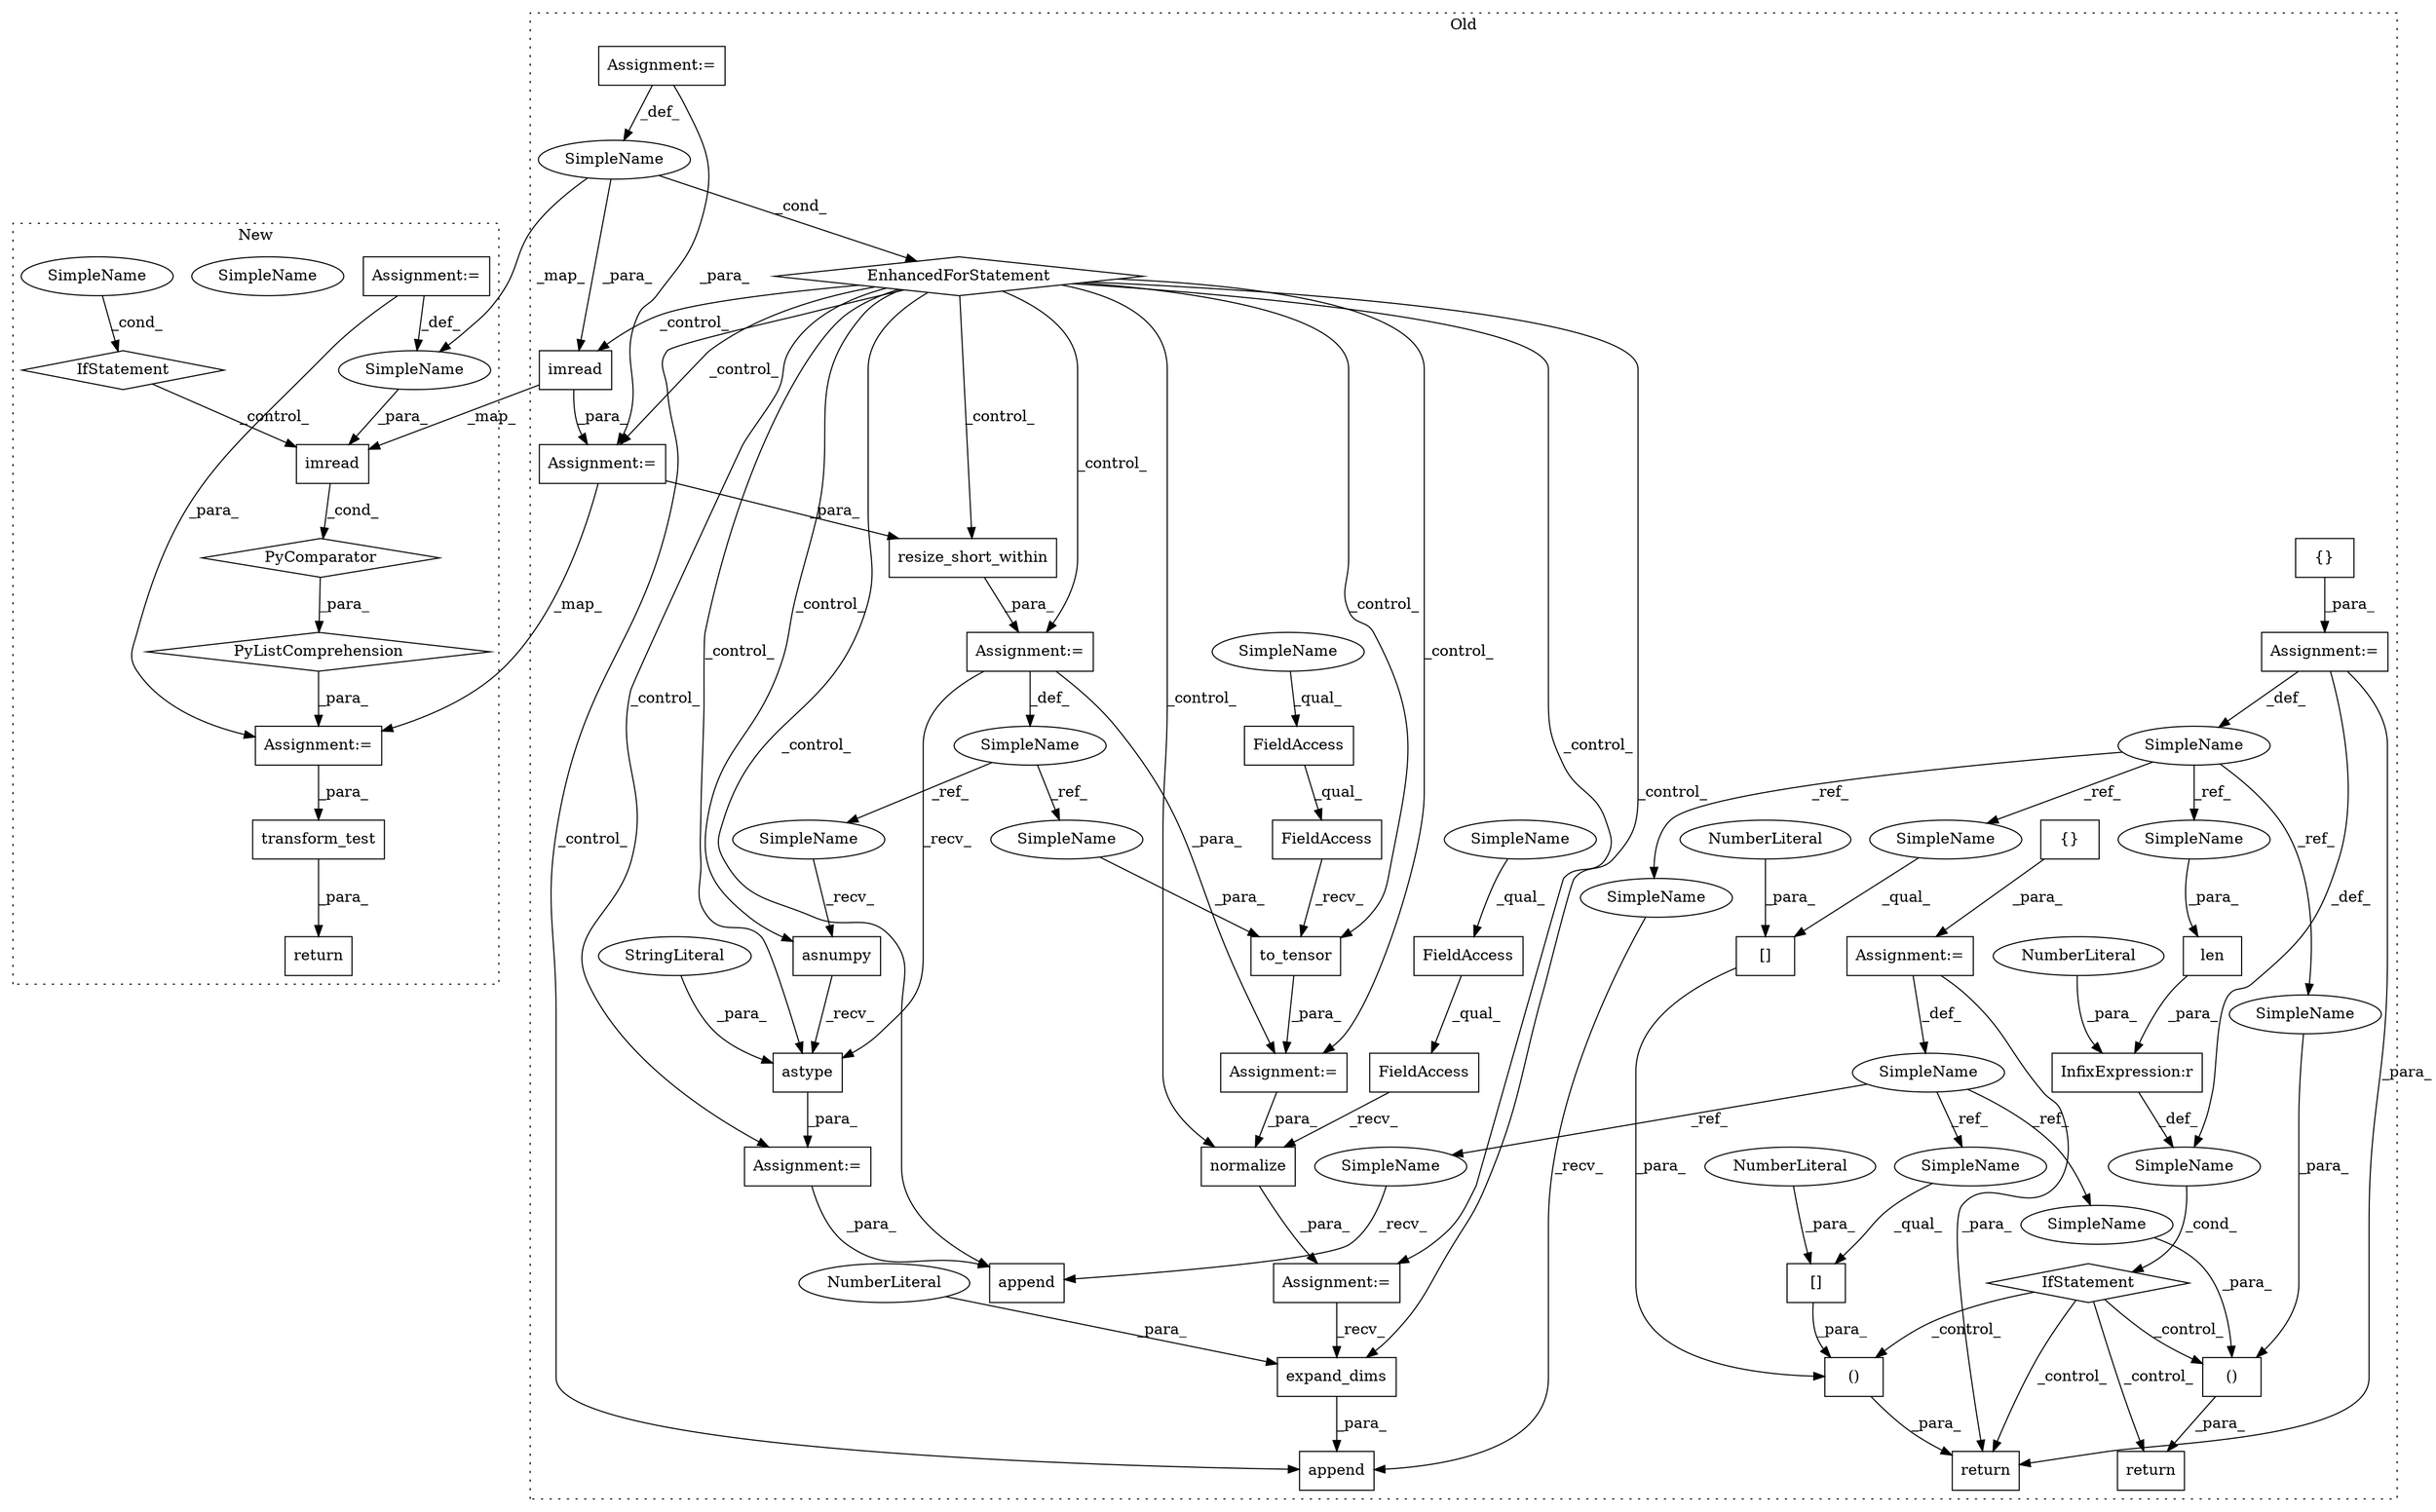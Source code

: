 digraph G {
subgraph cluster0 {
1 [label="return" a="41" s="1118" l="12" shape="box"];
3 [label="()" a="106" s="1130" l="25" shape="box"];
4 [label="{}" a="4" s="638" l="2" shape="box"];
5 [label="()" a="106" s="1074" l="31" shape="box"];
6 [label="{}" a="4" s="615" l="2" shape="box"];
7 [label="[]" a="2" s="1097,1104" l="6,1" shape="box"];
8 [label="NumberLiteral" a="34" s="1103" l="1" shape="ellipse"];
9 [label="[]" a="2" s="1074,1083" l="8,1" shape="box"];
11 [label="NumberLiteral" a="34" s="1082" l="1" shape="ellipse"];
12 [label="InfixExpression:r" a="27" s="1045" l="4" shape="box"];
13 [label="NumberLiteral" a="34" s="1049" l="1" shape="ellipse"];
14 [label="len" a="32" s="1033,1044" l="4,1" shape="box"];
15 [label="IfStatement" a="25" s="1029,1050" l="4,2" shape="diamond"];
16 [label="SimpleName" a="42" s="" l="" shape="ellipse"];
17 [label="SimpleName" a="42" s="623" l="5" shape="ellipse"];
18 [label="SimpleName" a="42" s="598" l="7" shape="ellipse"];
19 [label="Assignment:=" a="7" s="628" l="1" shape="box"];
22 [label="Assignment:=" a="7" s="605" l="1" shape="box"];
24 [label="append" a="32" s="1001,1016" l="7,1" shape="box"];
25 [label="SimpleName" a="42" s="703" l="1" shape="ellipse"];
27 [label="append" a="32" s="961,986" l="7,1" shape="box"];
28 [label="asnumpy" a="32" s="829" l="9" shape="box"];
29 [label="SimpleName" a="42" s="759" l="3" shape="ellipse"];
30 [label="to_tensor" a="32" s="881,894" l="10,1" shape="box"];
31 [label="expand_dims" a="32" s="972,985" l="12,1" shape="box"];
32 [label="NumberLiteral" a="34" s="984" l="1" shape="ellipse"];
33 [label="resize_short_within" a="32" s="769,807" l="20,1" shape="box"];
34 [label="EnhancedForStatement" a="70" s="646,716" l="53,2" shape="diamond"];
35 [label="FieldAccess" a="22" s="866" l="14" shape="box"];
36 [label="FieldAccess" a="22" s="866" l="8" shape="box"];
37 [label="FieldAccess" a="22" s="907" l="8" shape="box"];
38 [label="FieldAccess" a="22" s="907" l="14" shape="box"];
39 [label="normalize" a="32" s="922,944" l="10,1" shape="box"];
40 [label="astype" a="32" s="839,853" l="7,1" shape="box"];
41 [label="Assignment:=" a="7" s="824" l="1" shape="box"];
43 [label="imread" a="32" s="742,750" l="7,1" shape="box"];
46 [label="Assignment:=" a="7" s="906" l="1" shape="box"];
47 [label="Assignment:=" a="7" s="762" l="1" shape="box"];
48 [label="Assignment:=" a="7" s="646,716" l="53,2" shape="box"];
49 [label="Assignment:=" a="7" s="865" l="1" shape="box"];
50 [label="StringLiteral" a="45" s="846" l="7" shape="ellipse"];
51 [label="return" a="41" s="1060" l="14" shape="box"];
52 [label="Assignment:=" a="7" s="729" l="1" shape="box"];
55 [label="SimpleName" a="42" s="866" l="5" shape="ellipse"];
56 [label="SimpleName" a="42" s="907" l="5" shape="ellipse"];
57 [label="SimpleName" a="42" s="891" l="3" shape="ellipse"];
58 [label="SimpleName" a="42" s="825" l="3" shape="ellipse"];
59 [label="SimpleName" a="42" s="1074" l="7" shape="ellipse"];
60 [label="SimpleName" a="42" s="1130" l="7" shape="ellipse"];
61 [label="SimpleName" a="42" s="953" l="7" shape="ellipse"];
62 [label="SimpleName" a="42" s="1037" l="7" shape="ellipse"];
63 [label="SimpleName" a="42" s="1097" l="5" shape="ellipse"];
64 [label="SimpleName" a="42" s="1150" l="5" shape="ellipse"];
65 [label="SimpleName" a="42" s="995" l="5" shape="ellipse"];
label = "Old";
style="dotted";
}
subgraph cluster1 {
2 [label="transform_test" a="32" s="1650,1693" l="15,1" shape="box"];
10 [label="PyComparator" a="113" s="1610" l="25" shape="diamond"];
20 [label="PyListComprehension" a="109" s="1531" l="112" shape="diamond"];
21 [label="Assignment:=" a="7" s="1610" l="25" shape="box"];
23 [label="return" a="41" s="1643" l="7" shape="box"];
26 [label="SimpleName" a="42" s="1613" l="1" shape="ellipse"];
42 [label="imread" a="32" s="1543,1551" l="7,1" shape="box"];
44 [label="IfStatement" a="25" s="1610" l="25" shape="diamond"];
45 [label="SimpleName" a="42" s="1630" l="5" shape="ellipse"];
53 [label="Assignment:=" a="7" s="1519" l="12" shape="box"];
54 [label="SimpleName" a="42" s="1630" l="5" shape="ellipse"];
label = "New";
style="dotted";
}
2 -> 23 [label="_para_"];
3 -> 1 [label="_para_"];
4 -> 19 [label="_para_"];
5 -> 51 [label="_para_"];
6 -> 22 [label="_para_"];
7 -> 5 [label="_para_"];
8 -> 7 [label="_para_"];
9 -> 5 [label="_para_"];
10 -> 20 [label="_para_"];
11 -> 9 [label="_para_"];
12 -> 16 [label="_def_"];
13 -> 12 [label="_para_"];
14 -> 12 [label="_para_"];
15 -> 1 [label="_control_"];
15 -> 3 [label="_control_"];
15 -> 51 [label="_control_"];
15 -> 5 [label="_control_"];
16 -> 15 [label="_cond_"];
17 -> 64 [label="_ref_"];
17 -> 65 [label="_ref_"];
17 -> 63 [label="_ref_"];
18 -> 60 [label="_ref_"];
18 -> 61 [label="_ref_"];
18 -> 62 [label="_ref_"];
18 -> 59 [label="_ref_"];
19 -> 51 [label="_para_"];
19 -> 17 [label="_def_"];
20 -> 53 [label="_para_"];
21 -> 53 [label="_para_"];
21 -> 26 [label="_def_"];
22 -> 16 [label="_def_"];
22 -> 51 [label="_para_"];
22 -> 18 [label="_def_"];
25 -> 26 [label="_map_"];
25 -> 34 [label="_cond_"];
25 -> 43 [label="_para_"];
26 -> 42 [label="_para_"];
28 -> 40 [label="_recv_"];
29 -> 58 [label="_ref_"];
29 -> 57 [label="_ref_"];
30 -> 49 [label="_para_"];
31 -> 27 [label="_para_"];
32 -> 31 [label="_para_"];
33 -> 47 [label="_para_"];
34 -> 31 [label="_control_"];
34 -> 24 [label="_control_"];
34 -> 46 [label="_control_"];
34 -> 33 [label="_control_"];
34 -> 49 [label="_control_"];
34 -> 28 [label="_control_"];
34 -> 40 [label="_control_"];
34 -> 39 [label="_control_"];
34 -> 52 [label="_control_"];
34 -> 41 [label="_control_"];
34 -> 43 [label="_control_"];
34 -> 47 [label="_control_"];
34 -> 30 [label="_control_"];
34 -> 27 [label="_control_"];
35 -> 30 [label="_recv_"];
36 -> 35 [label="_qual_"];
37 -> 38 [label="_qual_"];
38 -> 39 [label="_recv_"];
39 -> 46 [label="_para_"];
40 -> 41 [label="_para_"];
41 -> 24 [label="_para_"];
42 -> 10 [label="_cond_"];
43 -> 52 [label="_para_"];
43 -> 42 [label="_map_"];
44 -> 42 [label="_control_"];
46 -> 31 [label="_recv_"];
47 -> 49 [label="_para_"];
47 -> 29 [label="_def_"];
47 -> 40 [label="_recv_"];
48 -> 25 [label="_def_"];
48 -> 52 [label="_para_"];
49 -> 39 [label="_para_"];
50 -> 40 [label="_para_"];
52 -> 33 [label="_para_"];
52 -> 53 [label="_map_"];
53 -> 2 [label="_para_"];
54 -> 44 [label="_cond_"];
55 -> 36 [label="_qual_"];
56 -> 37 [label="_qual_"];
57 -> 30 [label="_para_"];
58 -> 28 [label="_recv_"];
59 -> 9 [label="_qual_"];
60 -> 3 [label="_para_"];
61 -> 27 [label="_recv_"];
62 -> 14 [label="_para_"];
63 -> 7 [label="_qual_"];
64 -> 3 [label="_para_"];
65 -> 24 [label="_recv_"];
}
